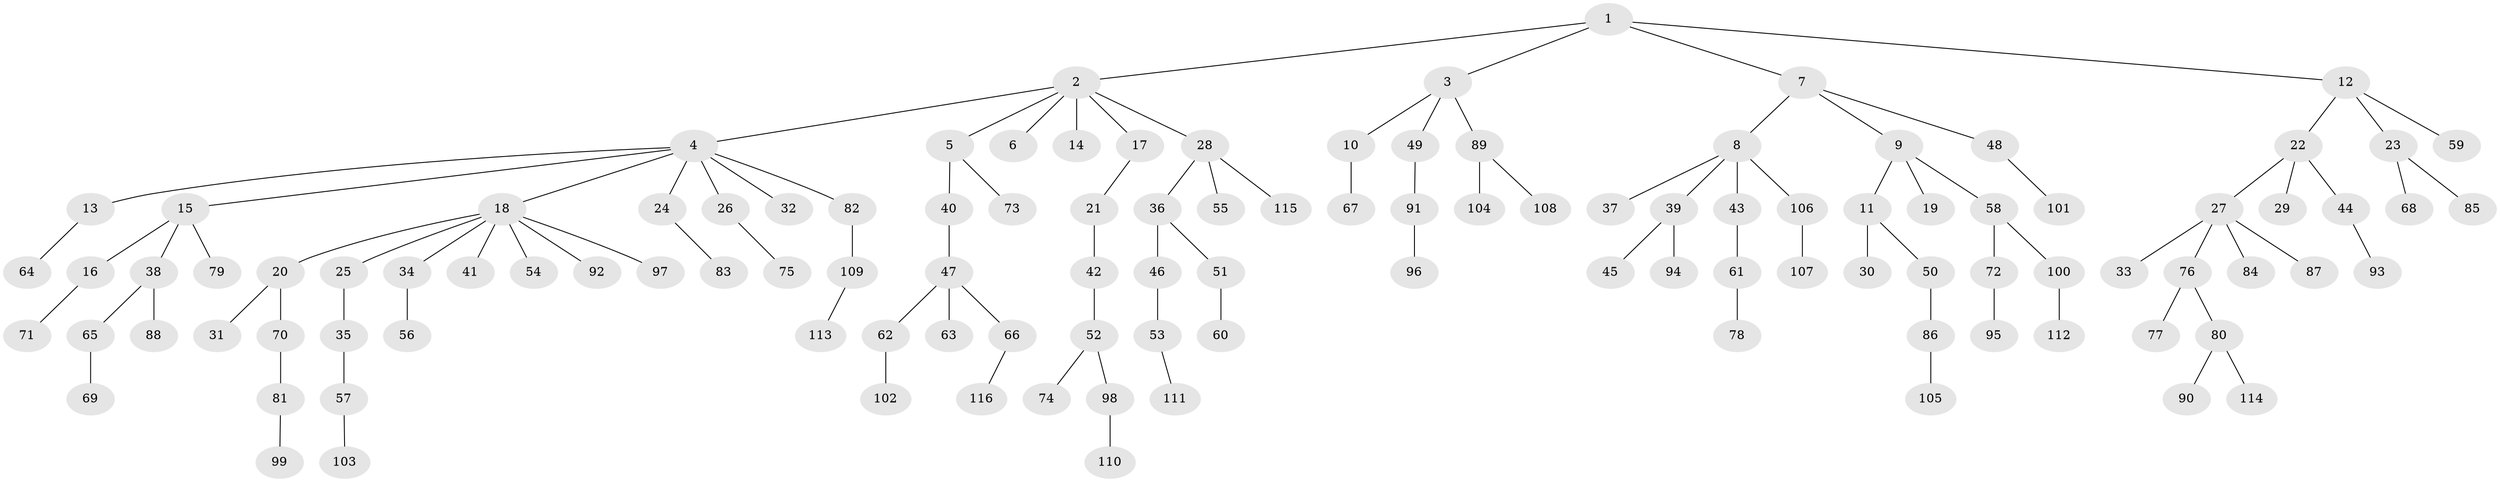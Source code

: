 // Generated by graph-tools (version 1.1) at 2025/37/03/09/25 02:37:08]
// undirected, 116 vertices, 115 edges
graph export_dot {
graph [start="1"]
  node [color=gray90,style=filled];
  1;
  2;
  3;
  4;
  5;
  6;
  7;
  8;
  9;
  10;
  11;
  12;
  13;
  14;
  15;
  16;
  17;
  18;
  19;
  20;
  21;
  22;
  23;
  24;
  25;
  26;
  27;
  28;
  29;
  30;
  31;
  32;
  33;
  34;
  35;
  36;
  37;
  38;
  39;
  40;
  41;
  42;
  43;
  44;
  45;
  46;
  47;
  48;
  49;
  50;
  51;
  52;
  53;
  54;
  55;
  56;
  57;
  58;
  59;
  60;
  61;
  62;
  63;
  64;
  65;
  66;
  67;
  68;
  69;
  70;
  71;
  72;
  73;
  74;
  75;
  76;
  77;
  78;
  79;
  80;
  81;
  82;
  83;
  84;
  85;
  86;
  87;
  88;
  89;
  90;
  91;
  92;
  93;
  94;
  95;
  96;
  97;
  98;
  99;
  100;
  101;
  102;
  103;
  104;
  105;
  106;
  107;
  108;
  109;
  110;
  111;
  112;
  113;
  114;
  115;
  116;
  1 -- 2;
  1 -- 3;
  1 -- 7;
  1 -- 12;
  2 -- 4;
  2 -- 5;
  2 -- 6;
  2 -- 14;
  2 -- 17;
  2 -- 28;
  3 -- 10;
  3 -- 49;
  3 -- 89;
  4 -- 13;
  4 -- 15;
  4 -- 18;
  4 -- 24;
  4 -- 26;
  4 -- 32;
  4 -- 82;
  5 -- 40;
  5 -- 73;
  7 -- 8;
  7 -- 9;
  7 -- 48;
  8 -- 37;
  8 -- 39;
  8 -- 43;
  8 -- 106;
  9 -- 11;
  9 -- 19;
  9 -- 58;
  10 -- 67;
  11 -- 30;
  11 -- 50;
  12 -- 22;
  12 -- 23;
  12 -- 59;
  13 -- 64;
  15 -- 16;
  15 -- 38;
  15 -- 79;
  16 -- 71;
  17 -- 21;
  18 -- 20;
  18 -- 25;
  18 -- 34;
  18 -- 41;
  18 -- 54;
  18 -- 92;
  18 -- 97;
  20 -- 31;
  20 -- 70;
  21 -- 42;
  22 -- 27;
  22 -- 29;
  22 -- 44;
  23 -- 68;
  23 -- 85;
  24 -- 83;
  25 -- 35;
  26 -- 75;
  27 -- 33;
  27 -- 76;
  27 -- 84;
  27 -- 87;
  28 -- 36;
  28 -- 55;
  28 -- 115;
  34 -- 56;
  35 -- 57;
  36 -- 46;
  36 -- 51;
  38 -- 65;
  38 -- 88;
  39 -- 45;
  39 -- 94;
  40 -- 47;
  42 -- 52;
  43 -- 61;
  44 -- 93;
  46 -- 53;
  47 -- 62;
  47 -- 63;
  47 -- 66;
  48 -- 101;
  49 -- 91;
  50 -- 86;
  51 -- 60;
  52 -- 74;
  52 -- 98;
  53 -- 111;
  57 -- 103;
  58 -- 72;
  58 -- 100;
  61 -- 78;
  62 -- 102;
  65 -- 69;
  66 -- 116;
  70 -- 81;
  72 -- 95;
  76 -- 77;
  76 -- 80;
  80 -- 90;
  80 -- 114;
  81 -- 99;
  82 -- 109;
  86 -- 105;
  89 -- 104;
  89 -- 108;
  91 -- 96;
  98 -- 110;
  100 -- 112;
  106 -- 107;
  109 -- 113;
}
